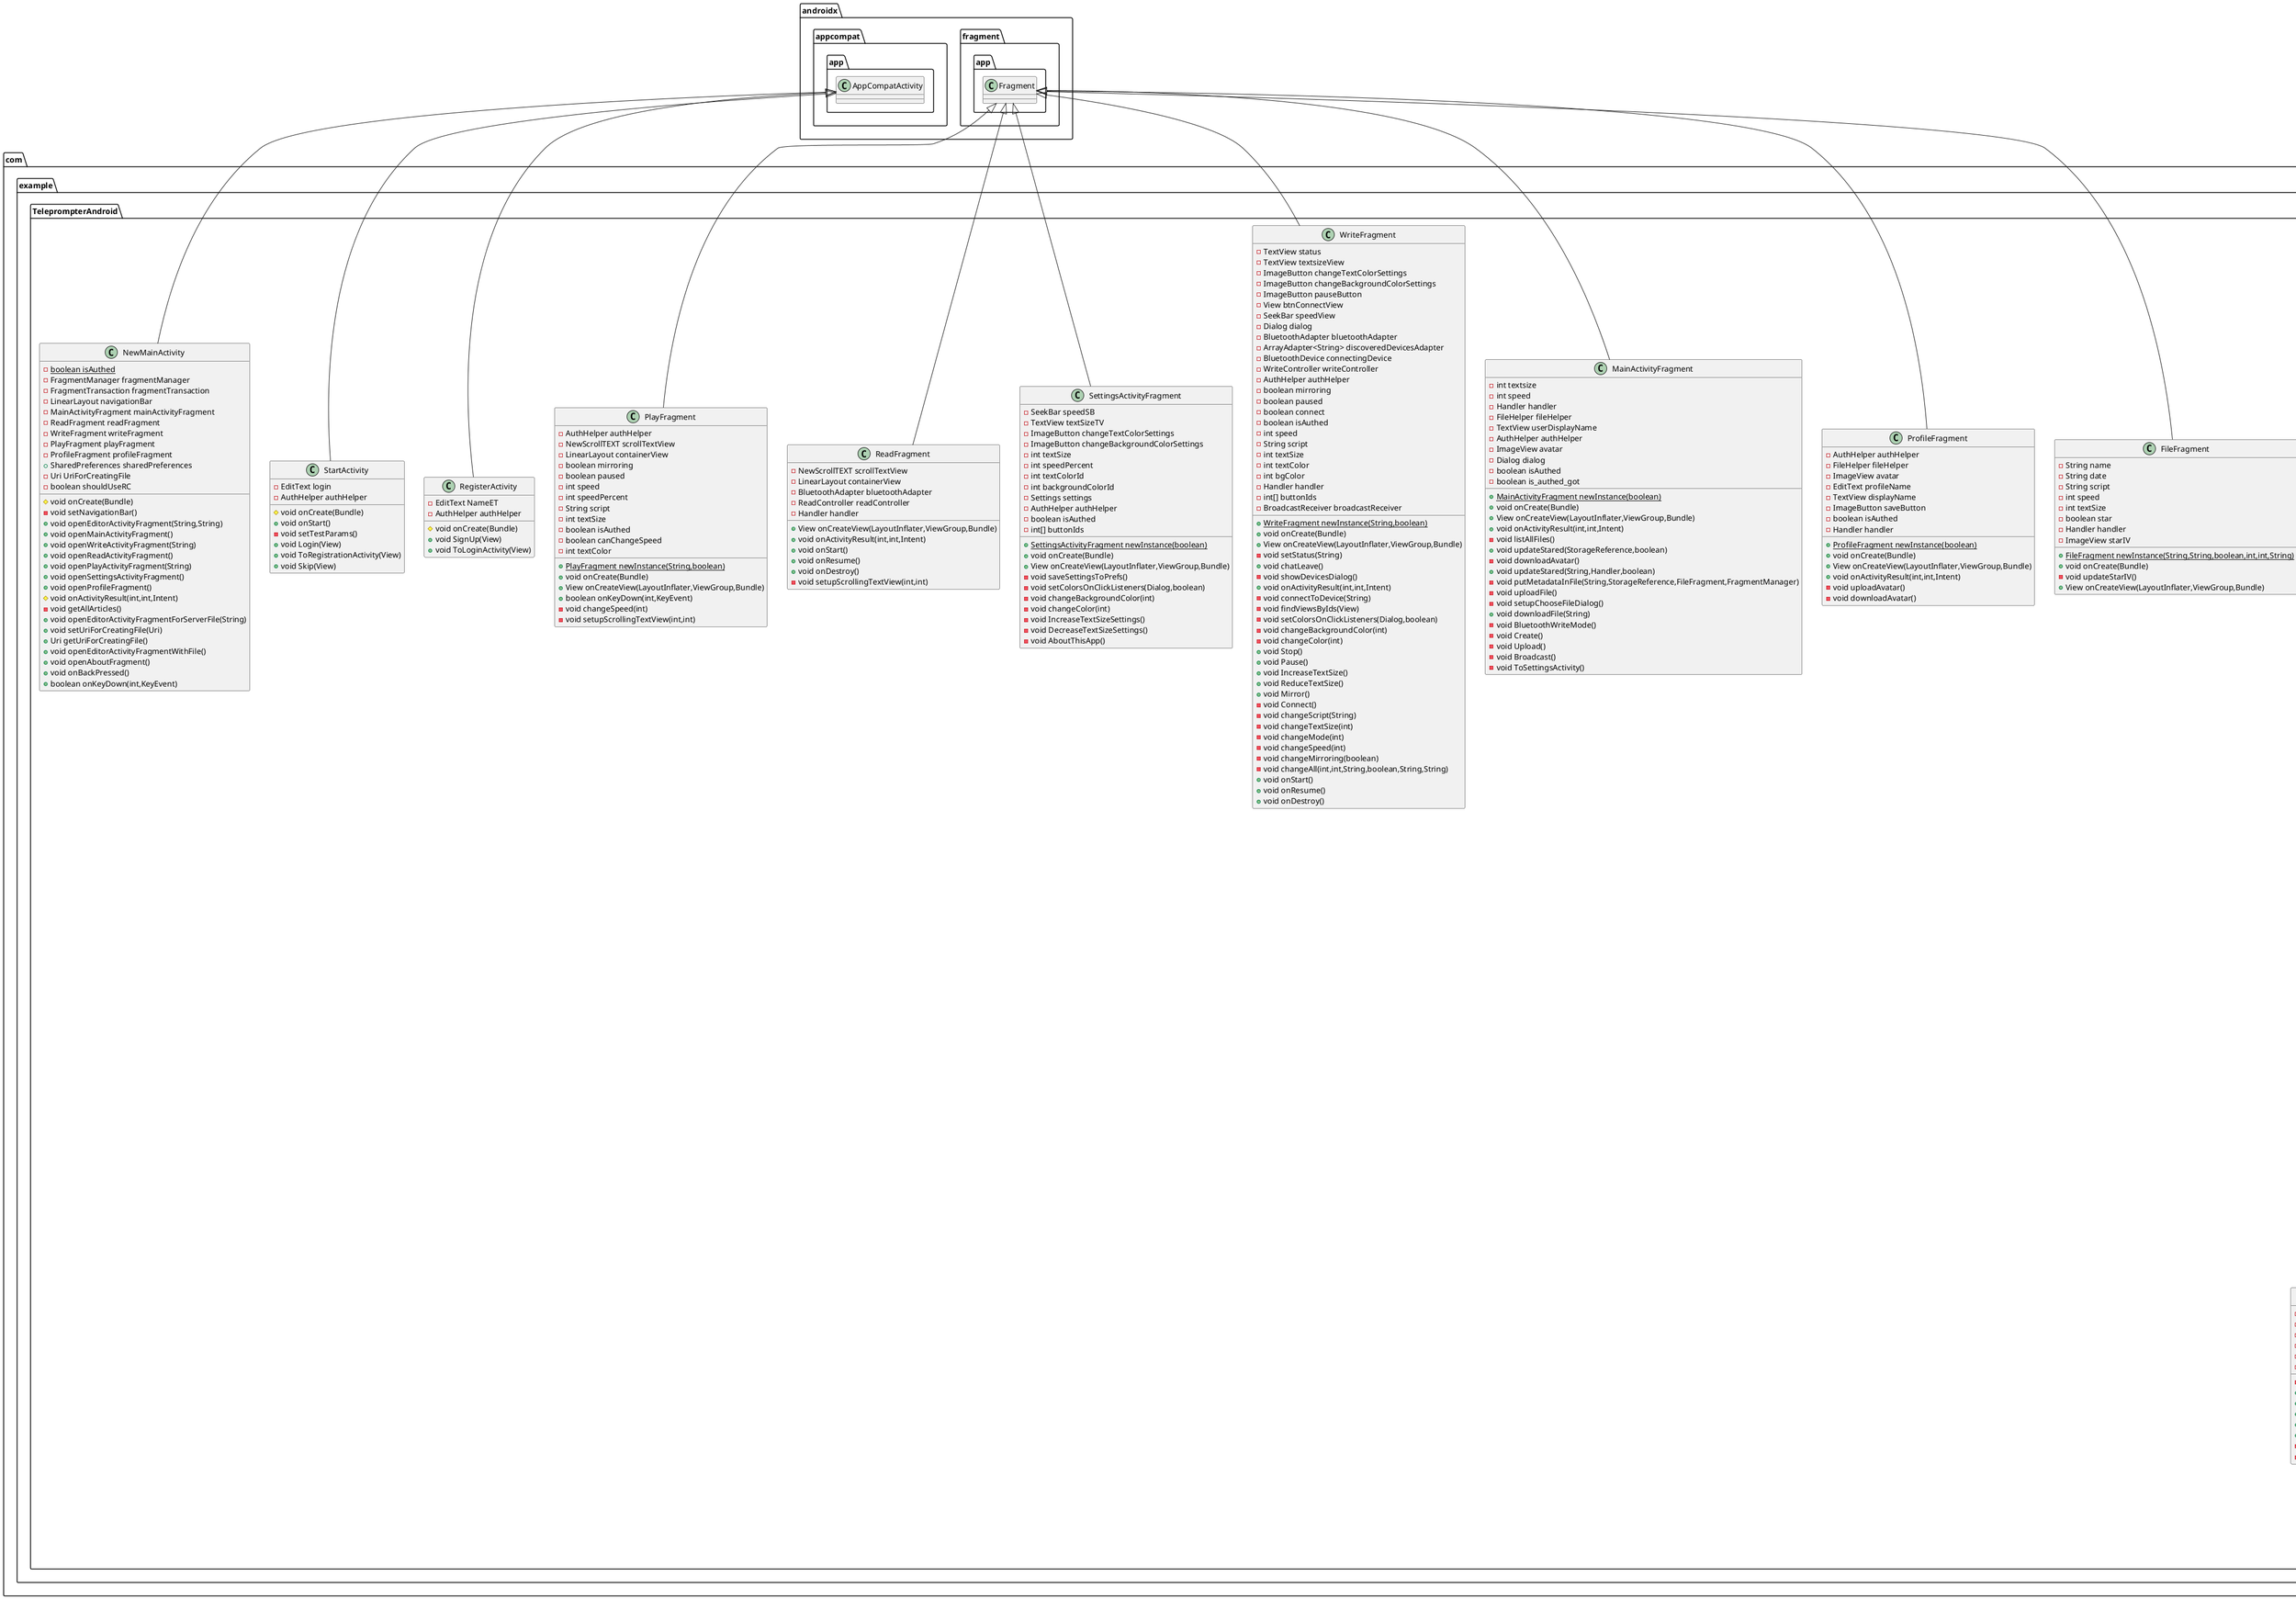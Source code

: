@startuml
class com.example.TeleprompterAndroid.PlayFragment {
- AuthHelper authHelper
- NewScrollTEXT scrollTextView
- LinearLayout containerView
- boolean mirroring
- boolean paused
- int speed
- int speedPercent
- String script
- int textSize
- boolean isAuthed
- boolean canChangeSpeed
- int textColor
+ {static} PlayFragment newInstance(String,boolean)
+ void onCreate(Bundle)
+ View onCreateView(LayoutInflater,ViewGroup,Bundle)
+ boolean onKeyDown(int,KeyEvent)
- void changeSpeed(int)
- void setupScrollingTextView(int,int)
}
class com.example.TeleprompterAndroid.Consts {
+ {static} int STATE_NONE
+ {static} int STATE_LISTEN
+ {static} int STATE_CONNECTING
+ {static} int STATE_CONNECTED
+ {static} int STARED_SUCCESS
+ {static} int STARED_FAIL
+ {static} int CHANGE_SPEED
+ {static} int CHANGE_SCRIPT
+ {static} int CHANGE_SCRIPT_MIDDLE
+ {static} int CHANGE_SCRIPT_START
+ {static} int CHANGE_SCRIPT_END
+ {static} int CHANGE_MIRRORING
+ {static} int CHANGE_TEXT_SIZE
+ {static} int CHANGE_MODE
+ {static} int CHANGE_ALL
+ {static} int CHANGE_TEXT_COLOR
+ {static} int CHANGE_BACKGROUND_COLOR
+ {static} int MESSAGE_STATE_CHANGE
+ {static} int MESSAGE_READ
+ {static} int MESSAGE_WRITE
+ {static} int MESSAGE_DEVICE_OBJECT
+ {static} int MESSAGE_TOAST
+ {static} int BLUETOOTH_SOLICITATION
+ {static} int PAUSE_MODE
+ {static} int PLAY_MODE
+ {static} int STOP_MODE
+ {static} String DEVICE_OBJECT
+ {static} String SYSTEM_REGEX
+ {static} String APP_NAME
+ {static} String FILE_NAME
+ {static} String FILE_DATE
+ {static} String FILE_STAR
+ {static} String FILE_TEXT_SIZE
+ {static} String FILE_SPEED
+ {static} String FILE_SCRIPT
+ {static} String IS_AUTHED
+ {static} int PICK_HTML_FILE
+ {static} int CREATE_HTML_FILE
+ {static} int PICK_JPEG_FILE
+ {static} String SETTINGS
+ {static} String[] colors
+ {static} UUID MY_UUID
}
class com.example.TeleprompterAndroid.FileHelper {
- Activity activity
- Uri finalUri
- String fileName
+ void openFile()
+ void createFile(String)
+ void openNewAvatar()
+ String getFileName()
- String getScriptFromUri(Uri)
- Bitmap getImageFromUri(Uri)
+ {static} void writeScriptToUri(String,Uri,Activity)
- boolean isStoragePermissionGranted()
+ void sendFileToHandler(int,int,Intent,Handler)
+ Uri getFinalUri()
+ Intent prepareIntent(Message,int,int)
+ String readContentFromFile(File)
+ {static} InputStream writeContentToInputStream(String)
}

class com.example.TeleprompterAndroid.EditorActivityFragment {
- String script
- AREditor arEditor
- ImageButton PlayButton
- TextView TitleTV
- boolean saveToServer
+ {static} EditorActivityFragment newInstance(String,String,boolean)
+ void onCreate(Bundle)
+ View onCreateView(LayoutInflater,ViewGroup,Bundle)
- void uploadFile(InputStream,String)
- void updateStared(StorageReference,boolean)
}
class com.example.TeleprompterAndroid.FileFragment {
- String name
- String date
- String script
- int speed
- int textSize
- boolean star
- Handler handler
- ImageView starIV
+ {static} FileFragment newInstance(String,String,boolean,int,int,String)
+ void onCreate(Bundle)
- void updateStarIV()
+ View onCreateView(LayoutInflater,ViewGroup,Bundle)
}
class com.example.TeleprompterAndroid.NewMainActivity {
- {static} boolean isAuthed
- FragmentManager fragmentManager
- FragmentTransaction fragmentTransaction
- LinearLayout navigationBar
- MainActivityFragment mainActivityFragment
- ReadFragment readFragment
- WriteFragment writeFragment
- PlayFragment playFragment
- ProfileFragment profileFragment
+ SharedPreferences sharedPreferences
- Uri UriForCreatingFile
- boolean shouldUseRC
# void onCreate(Bundle)
- void setNavigationBar()
+ void openEditorActivityFragment(String,String)
+ void openMainActivityFragment()
+ void openWriteActivityFragment(String)
+ void openReadActivityFragment()
+ void openPlayActivityFragment(String)
+ void openSettingsActivityFragment()
+ void openProfileFragment()
# void onActivityResult(int,int,Intent)
- void getAllArticles()
+ void openEditorActivityFragmentForServerFile(String)
+ void setUriForCreatingFile(Uri)
+ Uri getUriForCreatingFile()
+ void openEditorActivityFragmentWithFile()
+ void openAboutFragment()
+ void onBackPressed()
+ boolean onKeyDown(int,KeyEvent)
}
class com.example.TeleprompterAndroid.ProfileFragment {
- AuthHelper authHelper
- FileHelper fileHelper
- ImageView avatar
- EditText profileName
- TextView displayName
- ImageButton saveButton
- boolean isAuthed
- Handler handler
+ {static} ProfileFragment newInstance(boolean)
+ void onCreate(Bundle)
+ View onCreateView(LayoutInflater,ViewGroup,Bundle)
+ void onActivityResult(int,int,Intent)
- void uploadAvatar()
- void downloadAvatar()
}
class com.example.TeleprompterAndroid.MainActivityFragment {
- int textsize
- int speed
- Handler handler
- FileHelper fileHelper
- TextView userDisplayName
- AuthHelper authHelper
- ImageView avatar
- Dialog dialog
- boolean isAuthed
- boolean is_authed_got
+ {static} MainActivityFragment newInstance(boolean)
+ void onCreate(Bundle)
+ View onCreateView(LayoutInflater,ViewGroup,Bundle)
+ void onActivityResult(int,int,Intent)
- void listAllFiles()
+ void updateStared(StorageReference,boolean)
- void downloadAvatar()
+ void updateStared(String,Handler,boolean)
- void putMetadataInFile(String,StorageReference,FileFragment,FragmentManager)
- void uploadFile()
- void setupChooseFileDialog()
+ void downloadFile(String)
- void BluetoothWriteMode()
- void Create()
- void Upload()
- void Broadcast()
- void ToSettingsActivity()
}
class com.example.TeleprompterAndroid.RegisterActivity {
- EditText NameET
- AuthHelper authHelper
# void onCreate(Bundle)
+ void SignUp(View)
+ void ToLoginActivity(View)
}
class com.example.TeleprompterAndroid.WriteFragment {
- TextView status
- TextView textsizeView
- ImageButton changeTextColorSettings
- ImageButton changeBackgroundColorSettings
- ImageButton pauseButton
- View btnConnectView
- SeekBar speedView
- Dialog dialog
- BluetoothAdapter bluetoothAdapter
- ArrayAdapter<String> discoveredDevicesAdapter
- BluetoothDevice connectingDevice
- WriteController writeController
- AuthHelper authHelper
- boolean mirroring
- boolean paused
- boolean connect
- boolean isAuthed
- int speed
- String script
- int textSize
- int textColor
- int bgColor
- Handler handler
- int[] buttonIds
- BroadcastReceiver broadcastReceiver
+ {static} WriteFragment newInstance(String,boolean)
+ void onCreate(Bundle)
+ View onCreateView(LayoutInflater,ViewGroup,Bundle)
- void setStatus(String)
+ void chatLeave()
- void showDevicesDialog()
+ void onActivityResult(int,int,Intent)
- void connectToDevice(String)
- void findViewsByIds(View)
- void setColorsOnClickListeners(Dialog,boolean)
- void changeBackgroundColor(int)
- void changeColor(int)
+ void Stop()
+ void Pause()
+ void IncreaseTextSize()
+ void ReduceTextSize()
+ void Mirror()
- void Connect()
- void changeScript(String)
- void changeTextSize(int)
- void changeMode(int)
- void changeSpeed(int)
- void changeMirroring(boolean)
- void changeAll(int,int,String,boolean,String,String)
+ void onStart()
+ void onResume()
+ void onDestroy()
}
class com.example.TeleprompterAndroid.NewScrollTEXT {
- {static} float DEFAULT_SPEED
- Scroller scroller
- float speed
- boolean continuousScrolling
- Handler handler
- boolean pause
- boolean pauseFlag
- int pauseY
- void setup(Context)
# void onLayout(boolean,int,int,int,int)
+ void changeScript(String)
+ void changeTextSize(int)
+ void changeMirroring(boolean)
+ void changeSpeed(int)
+ void changeMode(int)
+ {static} int toSpeedValue(int)
+ {static} int toPercentValue(int)
- void scroll()
+ void run()
+ void setSpeed(float)
+ float getSpeed()
+ void setContinuousScrolling(boolean)
+ boolean isContinuousScrolling()
+ void mirrorTextOn()
+ void mirrorTextOff()
+ void changeTextColor(String)
+ void changeBackGroundColor(String)
}

class com.example.TeleprompterAndroid.Settings {
+ int speed
+ int textSize
+ int textColorId
+ int bgColorId
}
class com.example.TeleprompterAndroid.WriteController {
- BluetoothAdapter bluetoothAdapter
- Handler handler
- AcceptThread serverThread
- ClientThread clientThread
- WriteThread writeThread
- int status
- void setStatus(int)
+ int getStatus()
+ void start()
+ void connect(BluetoothDevice)
+ void connected(BluetoothSocket,BluetoothDevice)
+ void stop()
+ void changeAll(int,int,String,boolean,String,String)
+ void changeMirroring(boolean)
+ void changeSpeed(int)
+ void changeTextSize(int)
+ void changeMode(int)
+ void changeScript(String)
- {static} String[] splitByNumber(String,int)
- void connectionFailed()
- void connectionLost()
}
class com.example.TeleprompterAndroid.SettingsActivityFragment {
- SeekBar speedSB
- TextView textSizeTV
- ImageButton changeTextColorSettings
- ImageButton changeBackgroundColorSettings
- int textSize
- int speedPercent
- int textColorId
- int backgroundColorId
- Settings settings
- AuthHelper authHelper
- boolean isAuthed
- int[] buttonIds
+ {static} SettingsActivityFragment newInstance(boolean)
+ void onCreate(Bundle)
+ View onCreateView(LayoutInflater,ViewGroup,Bundle)
- void saveSettingsToPrefs()
- void setColorsOnClickListeners(Dialog,boolean)
- void changeBackgroundColor(int)
- void changeColor(int)
- void IncreaseTextSizeSettings()
- void DecreaseTextSizeSettings()
- void AboutThisApp()
}

class com.example.TeleprompterAndroid.ReadController {
- BluetoothAdapter bluetoothAdapter
- Handler handler
- AcceptThread serverThread
- ClientThread clientThread
- ReadThread readThread
- int status
- void setStatus(int)
+ int getStatus()
+ void start()
+ void connect(BluetoothDevice)
+ void connected(BluetoothSocket,BluetoothDevice)
+ void stop()
- void connectionFailed()
- void connectionLost()
}
class com.example.TeleprompterAndroid.AuthHelper {
- Activity activity
- FirebaseAuth firebaseAuth
- FirebaseDatabase firebaseDatabase
- DatabaseReference databaseReference
- FirebaseStorage storage
- StorageReference storageReference
+ FirebaseAuth getFirebaseAuth()
+ boolean isPasswordCorrect(String)
+ boolean isEmailCorrect(String)
+ void registerUser(String,String,String)
+ void loginUser(String,String)
+ String getCurrentProfileName(DataSnapshot)
+ void saveUserData(String,String,String)
+ String getUId()
+ DatabaseReference getDatabaseReference()
+ DatabaseReference getNameReference()
+ DatabaseReference getSettingsReference()
+ DatabaseReference getUserReference()
+ void saveSpeed(int)
+ void saveTextSize(int)
+ int getSpeedFromSnapshot(DataSnapshot)
+ int getTextSizeFromSnapshot(DataSnapshot)
+ StorageReference getFileReference(String)
+ StorageReference getFilesReference()
+ int getTextColorFromSnapshot(DataSnapshot)
+ int getBackgroundColorFromSnapshot(DataSnapshot)
+ void saveTextColor(int)
+ void saveBgColor(int)
+ UploadTask getSaveAvatarUploadTask(ImageView)
+ StorageReference getAvatarReference()
+ void signOut()
+ void updateUserName(String)
}

class com.example.TeleprompterAndroid.ReadFragment {
- NewScrollTEXT scrollTextView
- LinearLayout containerView
- BluetoothAdapter bluetoothAdapter
- ReadController readController
- Handler handler
+ View onCreateView(LayoutInflater,ViewGroup,Bundle)
+ void onActivityResult(int,int,Intent)
+ void onStart()
+ void onResume()
+ void onDestroy()
- void setupScrollingTextView(int,int)
}
class com.example.TeleprompterAndroid.StartActivity {
- EditText login
- AuthHelper authHelper
# void onCreate(Bundle)
+ void onStart()
- void setTestParams()
+ void Login(View)
+ void ToRegistrationActivity(View)
+ void Skip(View)
}

androidx.fragment.app.Fragment <|-- com.example.TeleprompterAndroid.PlayFragment
androidx.fragment.app.Fragment <|-- com.example.TeleprompterAndroid.FileFragment
androidx.appcompat.app.AppCompatActivity <|-- com.example.TeleprompterAndroid.NewMainActivity
androidx.fragment.app.Fragment <|-- com.example.TeleprompterAndroid.ProfileFragment
androidx.fragment.app.Fragment <|-- com.example.TeleprompterAndroid.MainActivityFragment
androidx.appcompat.app.AppCompatActivity <|-- com.example.TeleprompterAndroid.RegisterActivity
androidx.fragment.app.Fragment <|-- com.example.TeleprompterAndroid.WriteFragment
androidx.fragment.app.Fragment <|-- com.example.TeleprompterAndroid.SettingsActivityFragment
androidx.fragment.app.Fragment <|-- com.example.TeleprompterAndroid.ReadFragment
androidx.appcompat.app.AppCompatActivity <|-- com.example.TeleprompterAndroid.StartActivity
@enduml